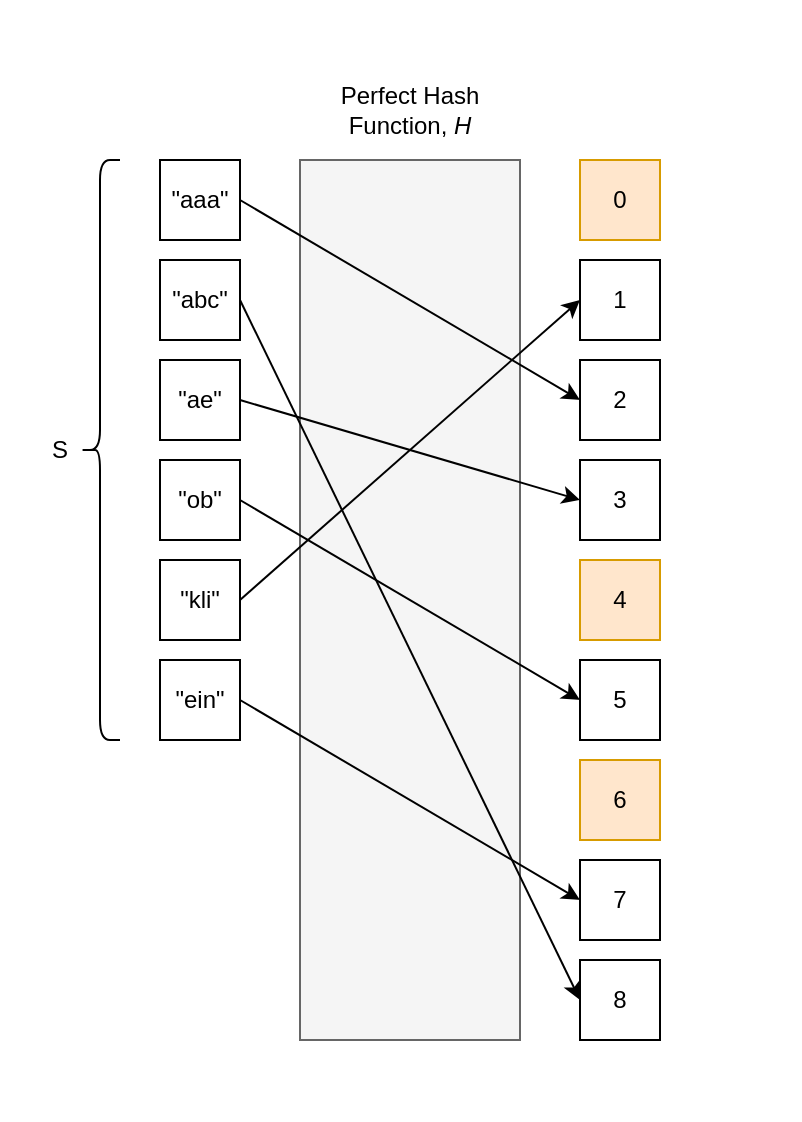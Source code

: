 <mxfile version="16.5.1" type="device"><diagram id="A_zX7SafYUAfKHqh622W" name="Page-1"><mxGraphModel dx="1234" dy="876" grid="1" gridSize="10" guides="1" tooltips="1" connect="1" arrows="1" fold="1" page="1" pageScale="1" pageWidth="827" pageHeight="1169" math="0" shadow="0"><root><mxCell id="0"/><mxCell id="1" parent="0"/><mxCell id="zhy0a-DekEM28gIfsox5-31" value="" style="rounded=0;whiteSpace=wrap;html=1;fillColor=#f5f5f5;fontColor=#333333;strokeColor=#666666;" vertex="1" parent="1"><mxGeometry x="190" y="120" width="110" height="440" as="geometry"/></mxCell><mxCell id="zhy0a-DekEM28gIfsox5-6" value="&quot;aaa&quot;" style="rounded=0;whiteSpace=wrap;html=1;" vertex="1" parent="1"><mxGeometry x="120" y="120" width="40" height="40" as="geometry"/></mxCell><mxCell id="zhy0a-DekEM28gIfsox5-7" value="&quot;abc&quot;" style="rounded=0;whiteSpace=wrap;html=1;" vertex="1" parent="1"><mxGeometry x="120" y="170" width="40" height="40" as="geometry"/></mxCell><mxCell id="zhy0a-DekEM28gIfsox5-8" value="&quot;ae&quot;" style="rounded=0;whiteSpace=wrap;html=1;" vertex="1" parent="1"><mxGeometry x="120" y="220" width="40" height="40" as="geometry"/></mxCell><mxCell id="zhy0a-DekEM28gIfsox5-9" value="&quot;ob&quot;" style="rounded=0;whiteSpace=wrap;html=1;" vertex="1" parent="1"><mxGeometry x="120" y="270" width="40" height="40" as="geometry"/></mxCell><mxCell id="zhy0a-DekEM28gIfsox5-10" value="&quot;kli&quot;" style="rounded=0;whiteSpace=wrap;html=1;" vertex="1" parent="1"><mxGeometry x="120" y="320" width="40" height="40" as="geometry"/></mxCell><mxCell id="zhy0a-DekEM28gIfsox5-11" value="&quot;ein&quot;" style="rounded=0;whiteSpace=wrap;html=1;" vertex="1" parent="1"><mxGeometry x="120" y="370" width="40" height="40" as="geometry"/></mxCell><mxCell id="zhy0a-DekEM28gIfsox5-12" value="0" style="rounded=0;whiteSpace=wrap;html=1;fillColor=#ffe6cc;strokeColor=#d79b00;" vertex="1" parent="1"><mxGeometry x="330" y="120" width="40" height="40" as="geometry"/></mxCell><mxCell id="zhy0a-DekEM28gIfsox5-13" value="1" style="rounded=0;whiteSpace=wrap;html=1;" vertex="1" parent="1"><mxGeometry x="330" y="170" width="40" height="40" as="geometry"/></mxCell><mxCell id="zhy0a-DekEM28gIfsox5-14" value="2" style="rounded=0;whiteSpace=wrap;html=1;" vertex="1" parent="1"><mxGeometry x="330" y="220" width="40" height="40" as="geometry"/></mxCell><mxCell id="zhy0a-DekEM28gIfsox5-15" value="3" style="rounded=0;whiteSpace=wrap;html=1;" vertex="1" parent="1"><mxGeometry x="330" y="270" width="40" height="40" as="geometry"/></mxCell><mxCell id="zhy0a-DekEM28gIfsox5-16" value="4" style="rounded=0;whiteSpace=wrap;html=1;fillColor=#ffe6cc;strokeColor=#d79b00;" vertex="1" parent="1"><mxGeometry x="330" y="320" width="40" height="40" as="geometry"/></mxCell><mxCell id="zhy0a-DekEM28gIfsox5-17" value="5" style="rounded=0;whiteSpace=wrap;html=1;" vertex="1" parent="1"><mxGeometry x="330" y="370" width="40" height="40" as="geometry"/></mxCell><mxCell id="zhy0a-DekEM28gIfsox5-25" value="" style="endArrow=classic;html=1;rounded=0;exitX=1;exitY=0.5;exitDx=0;exitDy=0;entryX=0;entryY=0.5;entryDx=0;entryDy=0;" edge="1" parent="1" source="zhy0a-DekEM28gIfsox5-6" target="zhy0a-DekEM28gIfsox5-14"><mxGeometry width="50" height="50" relative="1" as="geometry"><mxPoint x="390" y="470" as="sourcePoint"/><mxPoint x="440" y="420" as="targetPoint"/></mxGeometry></mxCell><mxCell id="zhy0a-DekEM28gIfsox5-26" value="" style="endArrow=classic;html=1;rounded=0;exitX=1;exitY=0.5;exitDx=0;exitDy=0;entryX=0;entryY=0.5;entryDx=0;entryDy=0;" edge="1" parent="1" source="zhy0a-DekEM28gIfsox5-7" target="zhy0a-DekEM28gIfsox5-44"><mxGeometry width="50" height="50" relative="1" as="geometry"><mxPoint x="390" y="470" as="sourcePoint"/><mxPoint x="440" y="420" as="targetPoint"/></mxGeometry></mxCell><mxCell id="zhy0a-DekEM28gIfsox5-27" value="" style="endArrow=classic;html=1;rounded=0;exitX=1;exitY=0.5;exitDx=0;exitDy=0;entryX=0;entryY=0.5;entryDx=0;entryDy=0;" edge="1" parent="1" source="zhy0a-DekEM28gIfsox5-8" target="zhy0a-DekEM28gIfsox5-15"><mxGeometry width="50" height="50" relative="1" as="geometry"><mxPoint x="390" y="470" as="sourcePoint"/><mxPoint x="440" y="420" as="targetPoint"/></mxGeometry></mxCell><mxCell id="zhy0a-DekEM28gIfsox5-28" value="" style="endArrow=classic;html=1;rounded=0;exitX=1;exitY=0.5;exitDx=0;exitDy=0;entryX=0;entryY=0.5;entryDx=0;entryDy=0;" edge="1" parent="1" source="zhy0a-DekEM28gIfsox5-9" target="zhy0a-DekEM28gIfsox5-17"><mxGeometry width="50" height="50" relative="1" as="geometry"><mxPoint x="390" y="470" as="sourcePoint"/><mxPoint x="440" y="420" as="targetPoint"/></mxGeometry></mxCell><mxCell id="zhy0a-DekEM28gIfsox5-29" value="" style="endArrow=classic;html=1;rounded=0;exitX=1;exitY=0.5;exitDx=0;exitDy=0;entryX=0;entryY=0.5;entryDx=0;entryDy=0;" edge="1" parent="1" source="zhy0a-DekEM28gIfsox5-10" target="zhy0a-DekEM28gIfsox5-13"><mxGeometry width="50" height="50" relative="1" as="geometry"><mxPoint x="390" y="470" as="sourcePoint"/><mxPoint x="440" y="420" as="targetPoint"/></mxGeometry></mxCell><mxCell id="zhy0a-DekEM28gIfsox5-30" value="" style="endArrow=classic;html=1;rounded=0;exitX=1;exitY=0.5;exitDx=0;exitDy=0;entryX=0;entryY=0.5;entryDx=0;entryDy=0;" edge="1" parent="1" source="zhy0a-DekEM28gIfsox5-11" target="zhy0a-DekEM28gIfsox5-43"><mxGeometry width="50" height="50" relative="1" as="geometry"><mxPoint x="390" y="470" as="sourcePoint"/><mxPoint x="440" y="420" as="targetPoint"/></mxGeometry></mxCell><mxCell id="zhy0a-DekEM28gIfsox5-32" value="Perfect Hash Function, &lt;i&gt;H&lt;/i&gt;" style="text;html=1;strokeColor=none;fillColor=none;align=center;verticalAlign=middle;whiteSpace=wrap;rounded=0;" vertex="1" parent="1"><mxGeometry x="190" y="80" width="110" height="30" as="geometry"/></mxCell><mxCell id="zhy0a-DekEM28gIfsox5-34" value="" style="shape=curlyBracket;whiteSpace=wrap;html=1;rounded=1;" vertex="1" parent="1"><mxGeometry x="80" y="120" width="20" height="290" as="geometry"/></mxCell><mxCell id="zhy0a-DekEM28gIfsox5-36" value="S" style="text;html=1;strokeColor=none;fillColor=none;align=center;verticalAlign=middle;whiteSpace=wrap;rounded=0;" vertex="1" parent="1"><mxGeometry x="40" y="250" width="60" height="30" as="geometry"/></mxCell><mxCell id="zhy0a-DekEM28gIfsox5-42" value="6" style="rounded=0;whiteSpace=wrap;html=1;fillColor=#ffe6cc;strokeColor=#d79b00;" vertex="1" parent="1"><mxGeometry x="330" y="420" width="40" height="40" as="geometry"/></mxCell><mxCell id="zhy0a-DekEM28gIfsox5-43" value="7" style="rounded=0;whiteSpace=wrap;html=1;" vertex="1" parent="1"><mxGeometry x="330" y="470" width="40" height="40" as="geometry"/></mxCell><mxCell id="zhy0a-DekEM28gIfsox5-44" value="8" style="rounded=0;whiteSpace=wrap;html=1;" vertex="1" parent="1"><mxGeometry x="330" y="520" width="40" height="40" as="geometry"/></mxCell><mxCell id="zhy0a-DekEM28gIfsox5-47" value="" style="rounded=0;whiteSpace=wrap;html=1;fillColor=none;strokeColor=none;" vertex="1" parent="1"><mxGeometry x="40" y="40" width="400" height="560" as="geometry"/></mxCell></root></mxGraphModel></diagram></mxfile>